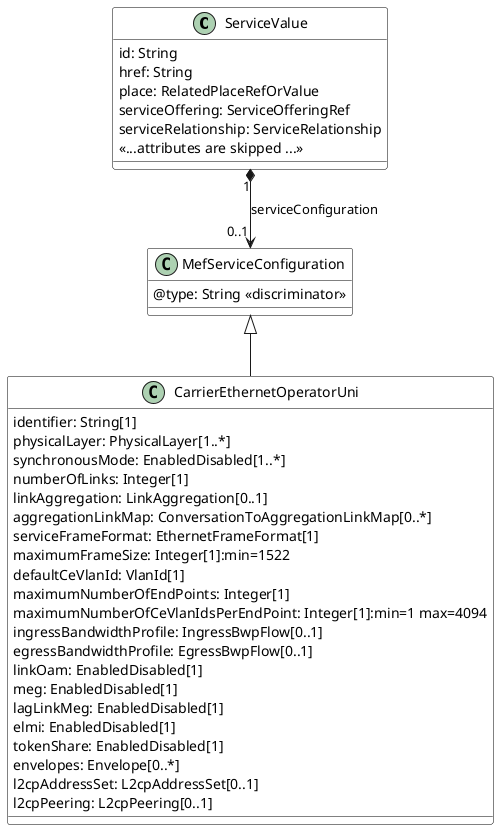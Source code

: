 @startuml
skinparam {
    ClassBackgroundColor White
    ClassBorderColor Black
}

class ServiceValue {
    id: String
    href: String
    place: RelatedPlaceRefOrValue
    serviceOffering: ServiceOfferingRef
    serviceRelationship: ServiceRelationship
    << ...attributes are skipped ...>>
}

class MefServiceConfiguration {
    @type: String <<discriminator>>
}

class CarrierEthernetOperatorUni {
    identifier: String[1]
    physicalLayer: PhysicalLayer[1..*]
    synchronousMode: EnabledDisabled[1..*]
    numberOfLinks: Integer[1]
    linkAggregation: LinkAggregation[0..1]
    aggregationLinkMap: ConversationToAggregationLinkMap[0..*]
    serviceFrameFormat: EthernetFrameFormat[1]
    maximumFrameSize: Integer[1]:min=1522
    defaultCeVlanId: VlanId[1]
    maximumNumberOfEndPoints: Integer[1]
    maximumNumberOfCeVlanIdsPerEndPoint: Integer[1]:min=1 max=4094
    ingressBandwidthProfile: IngressBwpFlow[0..1]
    egressBandwidthProfile: EgressBwpFlow[0..1]
    linkOam: EnabledDisabled[1]
    meg: EnabledDisabled[1]
    lagLinkMeg: EnabledDisabled[1]
    elmi: EnabledDisabled[1]
    tokenShare: EnabledDisabled[1]
    envelopes: Envelope[0..*]
    l2cpAddressSet: L2cpAddressSet[0..1]
    l2cpPeering: L2cpPeering[0..1]
}


MefServiceConfiguration <|-- CarrierEthernetOperatorUni
ServiceValue "1" *--> "0..1" MefServiceConfiguration: serviceConfiguration

@enduml